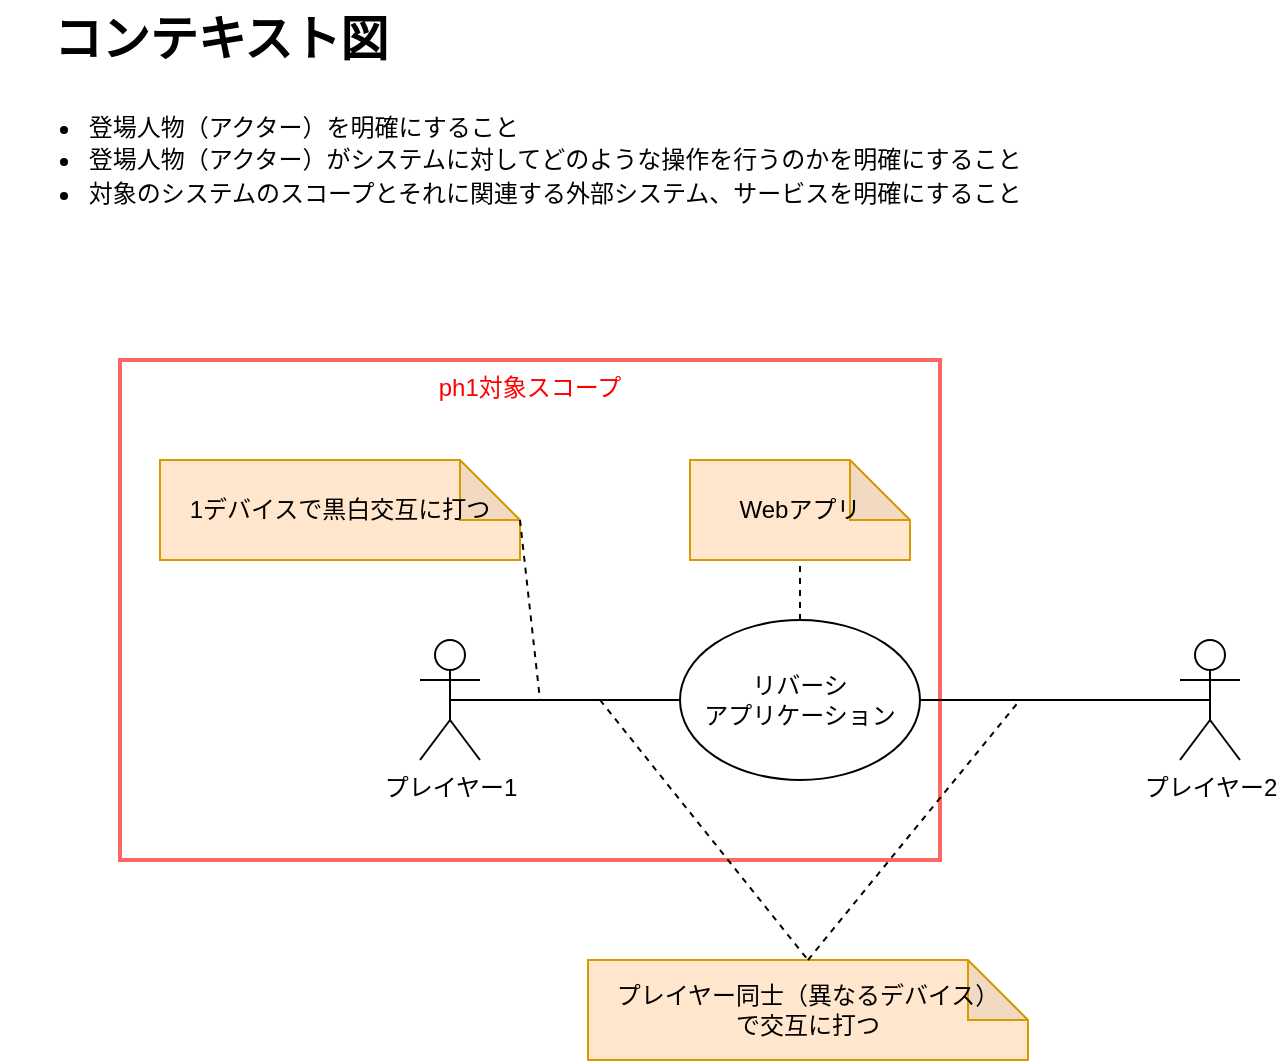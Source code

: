 <mxfile>
    <diagram id="YaTTGbRKlP_bPoNUWIIz" name="ページ1">
        <mxGraphModel dx="861" dy="642" grid="1" gridSize="10" guides="1" tooltips="1" connect="1" arrows="1" fold="1" page="1" pageScale="1" pageWidth="827" pageHeight="1169" math="0" shadow="0">
            <root>
                <mxCell id="0"/>
                <mxCell id="1" parent="0"/>
                <mxCell id="17" value="&lt;font color=&quot;#ff0000&quot;&gt;ph1対象スコープ&lt;/font&gt;" style="rounded=0;whiteSpace=wrap;html=1;fontSize=12;fillColor=none;strokeColor=#FF6666;strokeWidth=2;verticalAlign=top;" vertex="1" parent="1">
                    <mxGeometry x="70" y="190" width="410" height="250" as="geometry"/>
                </mxCell>
                <mxCell id="2" value="リバーシ&lt;br&gt;アプリケーション" style="ellipse;whiteSpace=wrap;html=1;" parent="1" vertex="1">
                    <mxGeometry x="350" y="320" width="120" height="80" as="geometry"/>
                </mxCell>
                <mxCell id="3" value="プレイヤー1" style="shape=umlActor;verticalLabelPosition=bottom;verticalAlign=top;html=1;outlineConnect=0;" parent="1" vertex="1">
                    <mxGeometry x="220" y="330" width="30" height="60" as="geometry"/>
                </mxCell>
                <mxCell id="4" value="" style="endArrow=none;html=1;exitX=0.5;exitY=0.5;exitDx=0;exitDy=0;exitPerimeter=0;entryX=0;entryY=0.5;entryDx=0;entryDy=0;" parent="1" source="3" target="2" edge="1">
                    <mxGeometry width="50" height="50" relative="1" as="geometry">
                        <mxPoint x="390" y="380" as="sourcePoint"/>
                        <mxPoint x="440" y="330" as="targetPoint"/>
                    </mxGeometry>
                </mxCell>
                <mxCell id="5" value="Webアプリ" style="shape=note;whiteSpace=wrap;html=1;backgroundOutline=1;darkOpacity=0.05;fillColor=#ffe6cc;strokeColor=#d79b00;" parent="1" vertex="1">
                    <mxGeometry x="355" y="240" width="110" height="50" as="geometry"/>
                </mxCell>
                <mxCell id="6" value="" style="endArrow=none;dashed=1;html=1;entryX=0.5;entryY=1;entryDx=0;entryDy=0;entryPerimeter=0;" parent="1" source="2" target="5" edge="1">
                    <mxGeometry width="50" height="50" relative="1" as="geometry">
                        <mxPoint x="390" y="380" as="sourcePoint"/>
                        <mxPoint x="440" y="330" as="targetPoint"/>
                    </mxGeometry>
                </mxCell>
                <mxCell id="7" value="1デバイスで黒白交互に打つ" style="shape=note;whiteSpace=wrap;html=1;backgroundOutline=1;darkOpacity=0.05;fillColor=#ffe6cc;strokeColor=#d79b00;" parent="1" vertex="1">
                    <mxGeometry x="90" y="240" width="180" height="50" as="geometry"/>
                </mxCell>
                <mxCell id="10" value="" style="endArrow=none;dashed=1;html=1;exitX=0;exitY=0;exitDx=180;exitDy=30;exitPerimeter=0;" parent="1" source="7" edge="1">
                    <mxGeometry width="50" height="50" relative="1" as="geometry">
                        <mxPoint x="390" y="370" as="sourcePoint"/>
                        <mxPoint x="280" y="360" as="targetPoint"/>
                    </mxGeometry>
                </mxCell>
                <mxCell id="11" value="プレイヤー2" style="shape=umlActor;verticalLabelPosition=bottom;verticalAlign=top;html=1;outlineConnect=0;" vertex="1" parent="1">
                    <mxGeometry x="600" y="330" width="30" height="60" as="geometry"/>
                </mxCell>
                <mxCell id="12" value="" style="endArrow=none;html=1;exitX=1;exitY=0.5;exitDx=0;exitDy=0;entryX=0.5;entryY=0.5;entryDx=0;entryDy=0;entryPerimeter=0;" edge="1" parent="1" source="2" target="11">
                    <mxGeometry width="50" height="50" relative="1" as="geometry">
                        <mxPoint x="390" y="440" as="sourcePoint"/>
                        <mxPoint x="440" y="390" as="targetPoint"/>
                    </mxGeometry>
                </mxCell>
                <mxCell id="19" value="&lt;ul&gt;&lt;li style=&quot;padding-top: 0px; padding-bottom: 0px; margin: 0.2em; box-sizing: border-box; overflow-wrap: break-word;&quot;&gt;登場人物（アクター）を明確にすること&lt;/li&gt;&lt;li style=&quot;padding-top: 0px; padding-bottom: 0px; margin: 0.2em; box-sizing: border-box; overflow-wrap: break-word;&quot;&gt;登場人物（アクター）がシステムに対してどのような操作を行うのかを明確にすること&lt;/li&gt;&lt;li style=&quot;padding-top: 0px; padding-bottom: 0px; margin: 0.2em 0.2em 0px; box-sizing: border-box; overflow-wrap: break-word;&quot;&gt;対象のシステムのスコープとそれに関連する外部システム、サービスを明確にすること&lt;/li&gt;&lt;/ul&gt;" style="text;strokeColor=none;fillColor=none;html=1;whiteSpace=wrap;verticalAlign=middle;overflow=hidden;" vertex="1" parent="1">
                    <mxGeometry x="10" y="50" width="550" height="80" as="geometry"/>
                </mxCell>
                <mxCell id="20" value="コンテキスト図" style="text;strokeColor=none;fillColor=none;html=1;fontSize=24;fontStyle=1;verticalAlign=middle;align=center;" vertex="1" parent="1">
                    <mxGeometry x="25" y="10" width="190" height="40" as="geometry"/>
                </mxCell>
                <mxCell id="21" value="プレイヤー同士（異なるデバイス）&lt;br&gt;で交互に打つ" style="shape=note;whiteSpace=wrap;html=1;backgroundOutline=1;darkOpacity=0.05;fillColor=#ffe6cc;strokeColor=#d79b00;" vertex="1" parent="1">
                    <mxGeometry x="304" y="490" width="220" height="50" as="geometry"/>
                </mxCell>
                <mxCell id="22" value="" style="endArrow=none;dashed=1;html=1;entryX=0.5;entryY=0;entryDx=0;entryDy=0;entryPerimeter=0;" edge="1" parent="1" target="21">
                    <mxGeometry width="50" height="50" relative="1" as="geometry">
                        <mxPoint x="310" y="360" as="sourcePoint"/>
                        <mxPoint x="430" y="270" as="targetPoint"/>
                    </mxGeometry>
                </mxCell>
                <mxCell id="23" value="" style="endArrow=none;dashed=1;html=1;exitX=0.5;exitY=0;exitDx=0;exitDy=0;exitPerimeter=0;" edge="1" parent="1" source="21">
                    <mxGeometry width="50" height="50" relative="1" as="geometry">
                        <mxPoint x="380" y="350" as="sourcePoint"/>
                        <mxPoint x="520" y="360" as="targetPoint"/>
                    </mxGeometry>
                </mxCell>
            </root>
        </mxGraphModel>
    </diagram>
</mxfile>